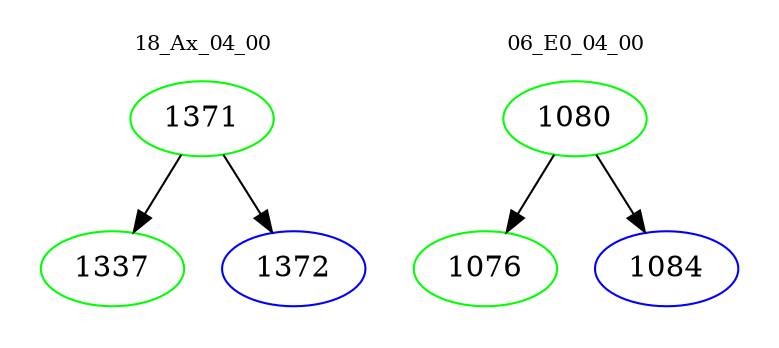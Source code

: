digraph{
subgraph cluster_0 {
color = white
label = "18_Ax_04_00";
fontsize=10;
T0_1371 [label="1371", color="green"]
T0_1371 -> T0_1337 [color="black"]
T0_1337 [label="1337", color="green"]
T0_1371 -> T0_1372 [color="black"]
T0_1372 [label="1372", color="blue"]
}
subgraph cluster_1 {
color = white
label = "06_E0_04_00";
fontsize=10;
T1_1080 [label="1080", color="green"]
T1_1080 -> T1_1076 [color="black"]
T1_1076 [label="1076", color="green"]
T1_1080 -> T1_1084 [color="black"]
T1_1084 [label="1084", color="blue"]
}
}
